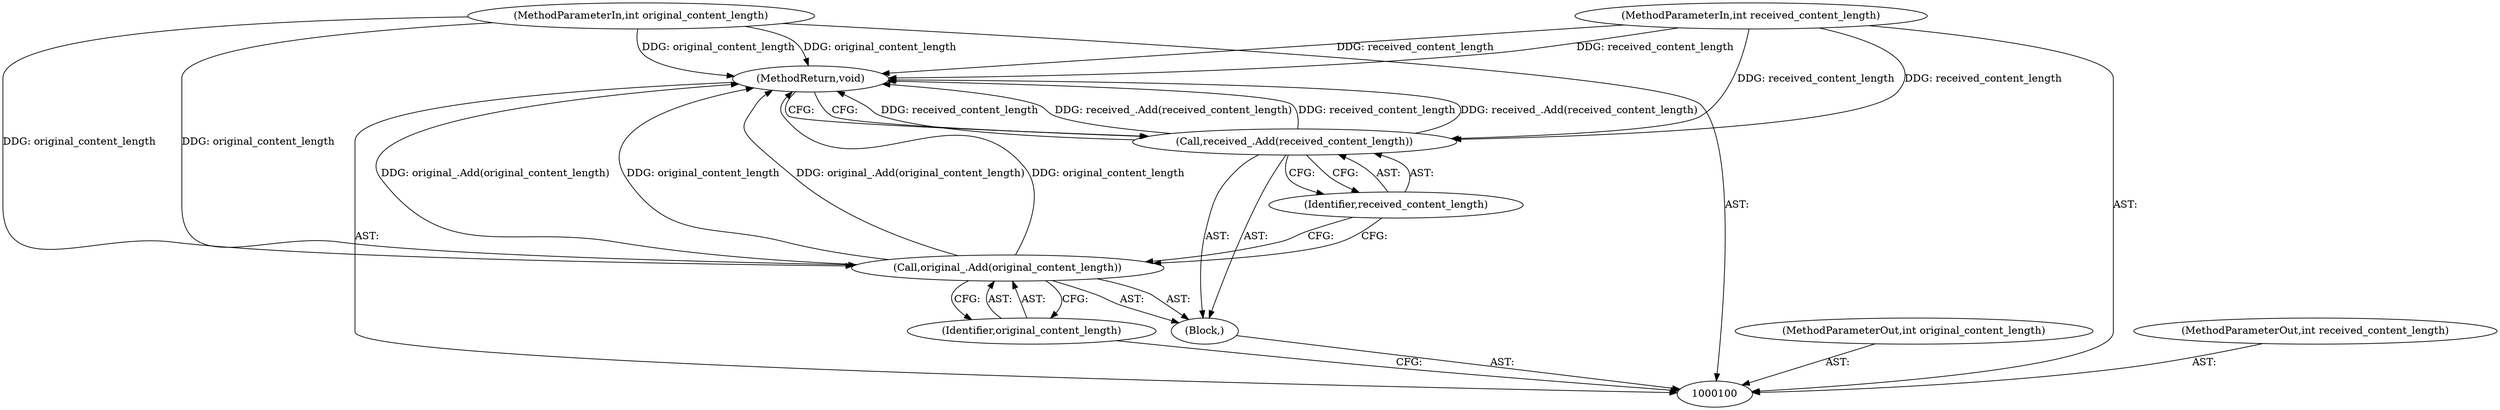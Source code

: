 digraph "0_Chrome_828eab2216a765dea92575c290421c115b8ad028_0" {
"1000101" [label="(MethodParameterIn,int original_content_length)"];
"1000120" [label="(MethodParameterOut,int original_content_length)"];
"1000108" [label="(MethodReturn,void)"];
"1000102" [label="(MethodParameterIn,int received_content_length)"];
"1000121" [label="(MethodParameterOut,int received_content_length)"];
"1000103" [label="(Block,)"];
"1000105" [label="(Identifier,original_content_length)"];
"1000104" [label="(Call,original_.Add(original_content_length))"];
"1000107" [label="(Identifier,received_content_length)"];
"1000106" [label="(Call,received_.Add(received_content_length))"];
"1000101" -> "1000100"  [label="AST: "];
"1000101" -> "1000108"  [label="DDG: original_content_length"];
"1000101" -> "1000104"  [label="DDG: original_content_length"];
"1000120" -> "1000100"  [label="AST: "];
"1000108" -> "1000100"  [label="AST: "];
"1000108" -> "1000106"  [label="CFG: "];
"1000106" -> "1000108"  [label="DDG: received_content_length"];
"1000106" -> "1000108"  [label="DDG: received_.Add(received_content_length)"];
"1000104" -> "1000108"  [label="DDG: original_.Add(original_content_length)"];
"1000104" -> "1000108"  [label="DDG: original_content_length"];
"1000102" -> "1000108"  [label="DDG: received_content_length"];
"1000101" -> "1000108"  [label="DDG: original_content_length"];
"1000102" -> "1000100"  [label="AST: "];
"1000102" -> "1000108"  [label="DDG: received_content_length"];
"1000102" -> "1000106"  [label="DDG: received_content_length"];
"1000121" -> "1000100"  [label="AST: "];
"1000103" -> "1000100"  [label="AST: "];
"1000104" -> "1000103"  [label="AST: "];
"1000106" -> "1000103"  [label="AST: "];
"1000105" -> "1000104"  [label="AST: "];
"1000105" -> "1000100"  [label="CFG: "];
"1000104" -> "1000105"  [label="CFG: "];
"1000104" -> "1000103"  [label="AST: "];
"1000104" -> "1000105"  [label="CFG: "];
"1000105" -> "1000104"  [label="AST: "];
"1000107" -> "1000104"  [label="CFG: "];
"1000104" -> "1000108"  [label="DDG: original_.Add(original_content_length)"];
"1000104" -> "1000108"  [label="DDG: original_content_length"];
"1000101" -> "1000104"  [label="DDG: original_content_length"];
"1000107" -> "1000106"  [label="AST: "];
"1000107" -> "1000104"  [label="CFG: "];
"1000106" -> "1000107"  [label="CFG: "];
"1000106" -> "1000103"  [label="AST: "];
"1000106" -> "1000107"  [label="CFG: "];
"1000107" -> "1000106"  [label="AST: "];
"1000108" -> "1000106"  [label="CFG: "];
"1000106" -> "1000108"  [label="DDG: received_content_length"];
"1000106" -> "1000108"  [label="DDG: received_.Add(received_content_length)"];
"1000102" -> "1000106"  [label="DDG: received_content_length"];
}
